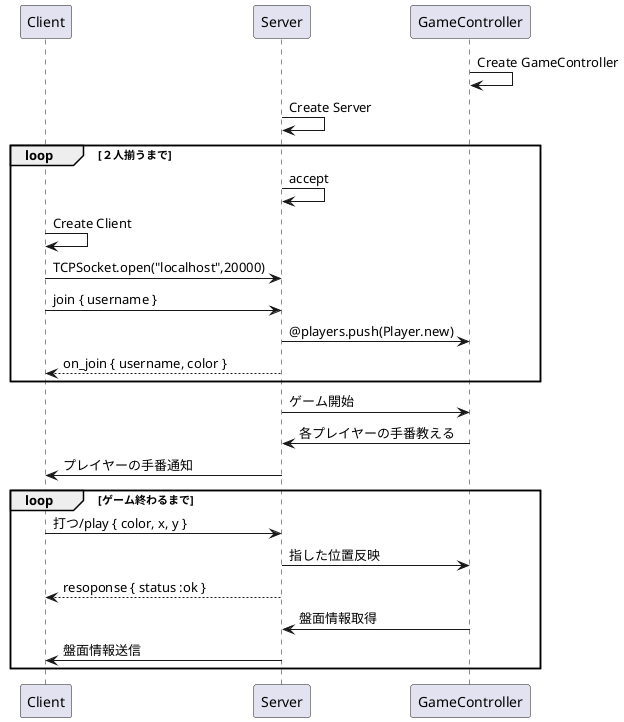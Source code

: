 @startuml 雑イメージ
participant Client
participant Server
participant GameController

GameController -> GameController : Create GameController
Server -> Server : Create Server

loop ２人揃うまで
     Server -> Server : accept
     Client -> Client : Create Client
     Client -> Server : TCPSocket.open("localhost",20000)
     
     Client -> Server : join { username }
     Server -> GameController : @players.push(Player.new)
     Server --> Client : on_join { username, color }
end

Server -> GameController : ゲーム開始
GameController -> Server : 各プレイヤーの手番教える
Server -> Client : プレイヤーの手番通知

loop ゲーム終わるまで

    Client -> Server : 打つ/play { color, x, y }
    Server -> GameController : 指した位置反映
    Server --> Client : resoponse { status :ok }

    GameController -> Server : 盤面情報取得 
    Server -> Client : 盤面情報送信 
end
@enduml
